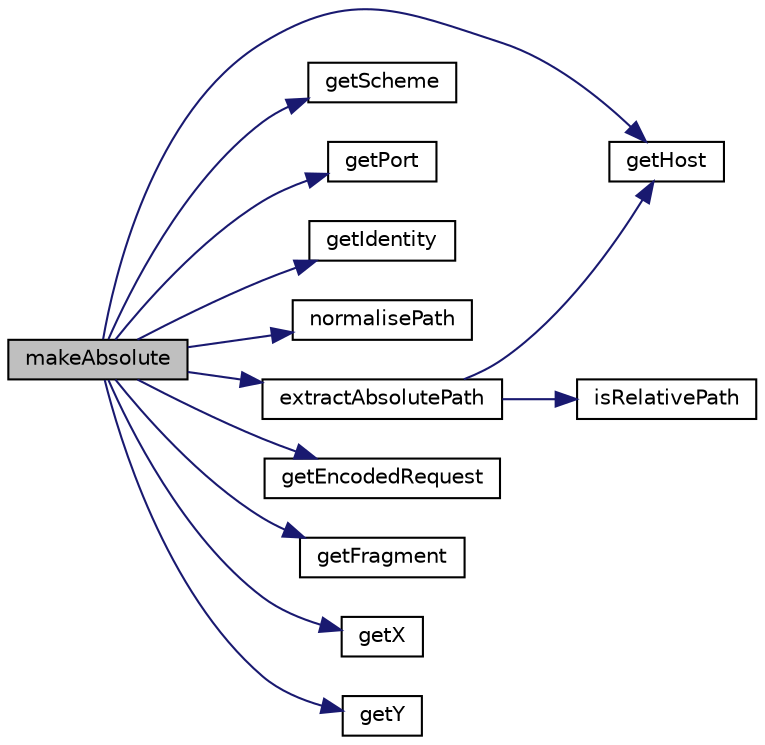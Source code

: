 digraph "makeAbsolute"
{
  edge [fontname="Helvetica",fontsize="10",labelfontname="Helvetica",labelfontsize="10"];
  node [fontname="Helvetica",fontsize="10",shape=record];
  rankdir="LR";
  Node1 [label="makeAbsolute",height=0.2,width=0.4,color="black", fillcolor="grey75", style="filled" fontcolor="black"];
  Node1 -> Node2 [color="midnightblue",fontsize="10",style="solid",fontname="Helvetica"];
  Node2 [label="getHost",height=0.2,width=0.4,color="black", fillcolor="white", style="filled",URL="$class_simple_url.html#af89674df83d1ee2198e54b5c8340795e"];
  Node1 -> Node3 [color="midnightblue",fontsize="10",style="solid",fontname="Helvetica"];
  Node3 [label="getScheme",height=0.2,width=0.4,color="black", fillcolor="white", style="filled",URL="$class_simple_url.html#af5a3601e33a3ba4a8e94346dba6459d3"];
  Node1 -> Node4 [color="midnightblue",fontsize="10",style="solid",fontname="Helvetica"];
  Node4 [label="getPort",height=0.2,width=0.4,color="black", fillcolor="white", style="filled",URL="$class_simple_url.html#afd4db46d3c12f47f0bee19cd2101be64"];
  Node1 -> Node5 [color="midnightblue",fontsize="10",style="solid",fontname="Helvetica"];
  Node5 [label="getIdentity",height=0.2,width=0.4,color="black", fillcolor="white", style="filled",URL="$class_simple_url.html#a8d0c4e1299abe333956fca30fdc44143"];
  Node1 -> Node6 [color="midnightblue",fontsize="10",style="solid",fontname="Helvetica"];
  Node6 [label="normalisePath",height=0.2,width=0.4,color="black", fillcolor="white", style="filled",URL="$class_simple_url.html#a5ffe3f5775240325dc1099c1e1abcf7b"];
  Node1 -> Node7 [color="midnightblue",fontsize="10",style="solid",fontname="Helvetica"];
  Node7 [label="extractAbsolutePath",height=0.2,width=0.4,color="black", fillcolor="white", style="filled",URL="$class_simple_url.html#a9b3e023ae701f58c9cc25354836246a1"];
  Node7 -> Node2 [color="midnightblue",fontsize="10",style="solid",fontname="Helvetica"];
  Node7 -> Node8 [color="midnightblue",fontsize="10",style="solid",fontname="Helvetica"];
  Node8 [label="isRelativePath",height=0.2,width=0.4,color="black", fillcolor="white", style="filled",URL="$class_simple_url.html#a8a42d0777fc665f6f1185b1c97b5b5c1"];
  Node1 -> Node9 [color="midnightblue",fontsize="10",style="solid",fontname="Helvetica"];
  Node9 [label="getEncodedRequest",height=0.2,width=0.4,color="black", fillcolor="white", style="filled",URL="$class_simple_url.html#aec717d6d668b9227045a0413e8a23583"];
  Node1 -> Node10 [color="midnightblue",fontsize="10",style="solid",fontname="Helvetica"];
  Node10 [label="getFragment",height=0.2,width=0.4,color="black", fillcolor="white", style="filled",URL="$class_simple_url.html#a8e9be93affbfde43840cbaf4b6712ea9"];
  Node1 -> Node11 [color="midnightblue",fontsize="10",style="solid",fontname="Helvetica"];
  Node11 [label="getX",height=0.2,width=0.4,color="black", fillcolor="white", style="filled",URL="$class_simple_url.html#a403d7c3dc9b308567cf859a67b1cf1e5"];
  Node1 -> Node12 [color="midnightblue",fontsize="10",style="solid",fontname="Helvetica"];
  Node12 [label="getY",height=0.2,width=0.4,color="black", fillcolor="white", style="filled",URL="$class_simple_url.html#ac878fc1b93b7d5c1bd6d3142dd197f19"];
}
